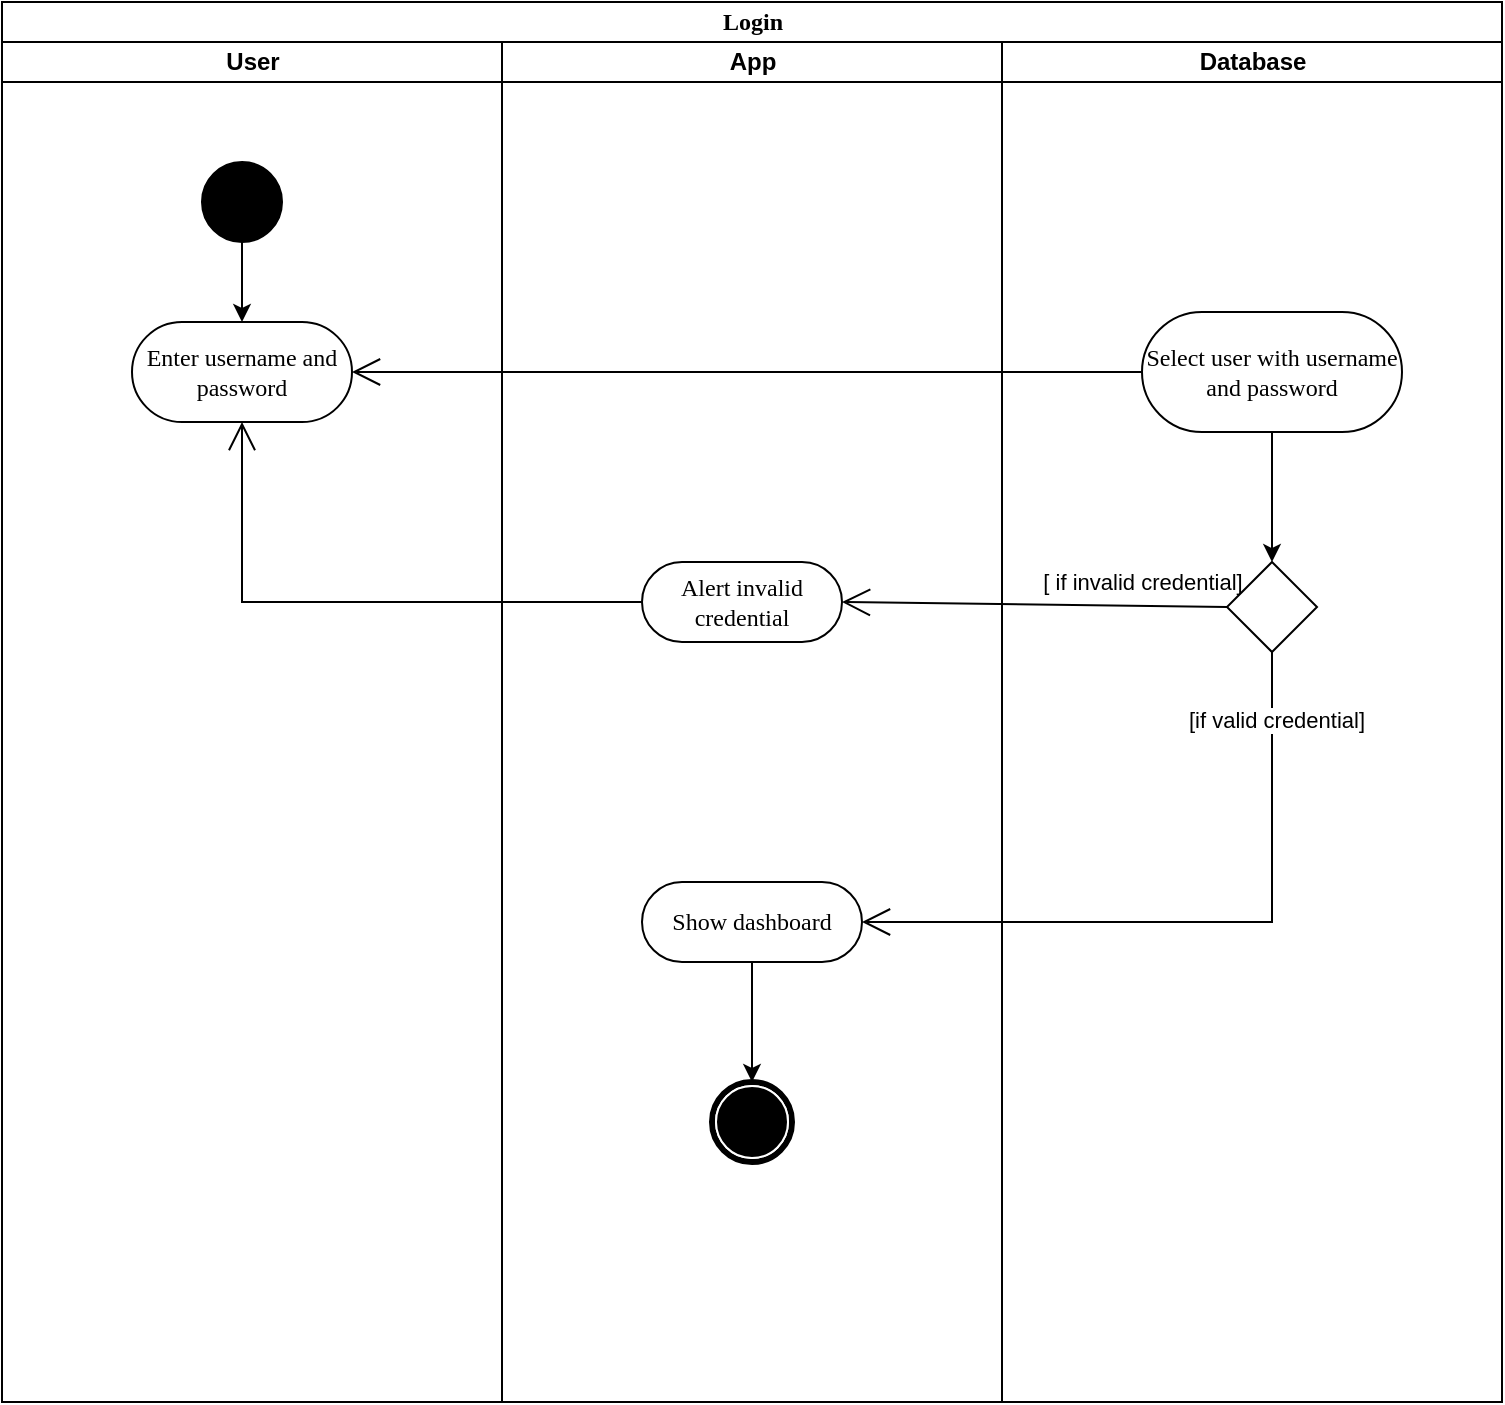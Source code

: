 <mxfile version="24.2.5" type="device">
  <diagram name="Page-1" id="0783ab3e-0a74-02c8-0abd-f7b4e66b4bec">
    <mxGraphModel dx="1434" dy="836" grid="1" gridSize="10" guides="1" tooltips="1" connect="1" arrows="1" fold="1" page="1" pageScale="1" pageWidth="850" pageHeight="1100" background="none" math="0" shadow="0">
      <root>
        <mxCell id="0" />
        <mxCell id="1" parent="0" />
        <mxCell id="1c1d494c118603dd-1" value="Login" style="swimlane;html=1;childLayout=stackLayout;startSize=20;rounded=0;shadow=0;comic=0;labelBackgroundColor=none;strokeWidth=1;fontFamily=Verdana;fontSize=12;align=center;" parent="1" vertex="1">
          <mxGeometry x="40" y="20" width="750" height="700" as="geometry" />
        </mxCell>
        <mxCell id="1c1d494c118603dd-2" value="User" style="swimlane;html=1;startSize=20;" parent="1c1d494c118603dd-1" vertex="1">
          <mxGeometry y="20" width="250" height="680" as="geometry" />
        </mxCell>
        <mxCell id="nzg0JUAqoiZTItfGek3r-26" style="edgeStyle=orthogonalEdgeStyle;rounded=0;orthogonalLoop=1;jettySize=auto;html=1;" edge="1" parent="1c1d494c118603dd-2" source="60571a20871a0731-4" target="60571a20871a0731-8">
          <mxGeometry relative="1" as="geometry" />
        </mxCell>
        <mxCell id="60571a20871a0731-4" value="" style="ellipse;whiteSpace=wrap;html=1;rounded=0;shadow=0;comic=0;labelBackgroundColor=none;strokeWidth=1;fillColor=#000000;fontFamily=Verdana;fontSize=12;align=center;" parent="1c1d494c118603dd-2" vertex="1">
          <mxGeometry x="100" y="60" width="40" height="40" as="geometry" />
        </mxCell>
        <mxCell id="60571a20871a0731-8" value="Enter username and password" style="rounded=1;whiteSpace=wrap;html=1;shadow=0;comic=0;labelBackgroundColor=none;strokeWidth=1;fontFamily=Verdana;fontSize=12;align=center;arcSize=50;" parent="1c1d494c118603dd-2" vertex="1">
          <mxGeometry x="65" y="140" width="110" height="50" as="geometry" />
        </mxCell>
        <mxCell id="1c1d494c118603dd-3" value="App" style="swimlane;html=1;startSize=20;" parent="1c1d494c118603dd-1" vertex="1">
          <mxGeometry x="250" y="20" width="250" height="680" as="geometry" />
        </mxCell>
        <mxCell id="nzg0JUAqoiZTItfGek3r-19" style="edgeStyle=orthogonalEdgeStyle;rounded=0;orthogonalLoop=1;jettySize=auto;html=1;" edge="1" parent="1c1d494c118603dd-3" source="nzg0JUAqoiZTItfGek3r-6" target="nzg0JUAqoiZTItfGek3r-8">
          <mxGeometry relative="1" as="geometry" />
        </mxCell>
        <mxCell id="nzg0JUAqoiZTItfGek3r-6" value="Show dashboard" style="rounded=1;whiteSpace=wrap;html=1;shadow=0;comic=0;labelBackgroundColor=none;strokeWidth=1;fontFamily=Verdana;fontSize=12;align=center;arcSize=50;" vertex="1" parent="1c1d494c118603dd-3">
          <mxGeometry x="70" y="420" width="110" height="40" as="geometry" />
        </mxCell>
        <mxCell id="nzg0JUAqoiZTItfGek3r-5" value="Alert invalid credential" style="rounded=1;whiteSpace=wrap;html=1;shadow=0;comic=0;labelBackgroundColor=none;strokeWidth=1;fontFamily=Verdana;fontSize=12;align=center;arcSize=50;" vertex="1" parent="1c1d494c118603dd-3">
          <mxGeometry x="70" y="260" width="100" height="40" as="geometry" />
        </mxCell>
        <mxCell id="nzg0JUAqoiZTItfGek3r-8" value="" style="shape=mxgraph.bpmn.shape;html=1;verticalLabelPosition=bottom;labelBackgroundColor=#ffffff;verticalAlign=top;perimeter=ellipsePerimeter;outline=end;symbol=terminate;rounded=0;shadow=0;comic=0;strokeWidth=1;fontFamily=Verdana;fontSize=12;align=center;" vertex="1" parent="1c1d494c118603dd-3">
          <mxGeometry x="105" y="520" width="40" height="40" as="geometry" />
        </mxCell>
        <mxCell id="nzg0JUAqoiZTItfGek3r-20" style="edgeStyle=orthogonalEdgeStyle;rounded=0;orthogonalLoop=1;jettySize=auto;html=1;exitX=0.5;exitY=1;exitDx=0;exitDy=0;" edge="1" parent="1c1d494c118603dd-3">
          <mxGeometry relative="1" as="geometry">
            <mxPoint x="120" y="600" as="sourcePoint" />
            <mxPoint x="120" y="600" as="targetPoint" />
          </mxGeometry>
        </mxCell>
        <mxCell id="nzg0JUAqoiZTItfGek3r-29" value="" style="endArrow=open;endFill=1;endSize=12;html=1;rounded=0;entryX=0.5;entryY=1;entryDx=0;entryDy=0;exitX=0;exitY=0.5;exitDx=0;exitDy=0;" edge="1" parent="1c1d494c118603dd-1" source="nzg0JUAqoiZTItfGek3r-5" target="60571a20871a0731-8">
          <mxGeometry width="160" relative="1" as="geometry">
            <mxPoint x="310" y="500" as="sourcePoint" />
            <mxPoint x="220" y="450" as="targetPoint" />
            <Array as="points">
              <mxPoint x="120" y="300" />
            </Array>
          </mxGeometry>
        </mxCell>
        <mxCell id="nzg0JUAqoiZTItfGek3r-30" value="" style="endArrow=open;endFill=1;endSize=12;html=1;rounded=0;entryX=1;entryY=0.5;entryDx=0;entryDy=0;exitX=0;exitY=0.5;exitDx=0;exitDy=0;" edge="1" parent="1c1d494c118603dd-1" source="nzg0JUAqoiZTItfGek3r-7" target="nzg0JUAqoiZTItfGek3r-5">
          <mxGeometry width="160" relative="1" as="geometry">
            <mxPoint x="610" y="300" as="sourcePoint" />
            <mxPoint x="600" y="390" as="targetPoint" />
          </mxGeometry>
        </mxCell>
        <mxCell id="nzg0JUAqoiZTItfGek3r-31" value="[ if invalid credential]" style="edgeLabel;html=1;align=center;verticalAlign=middle;resizable=0;points=[];" vertex="1" connectable="0" parent="nzg0JUAqoiZTItfGek3r-30">
          <mxGeometry x="-0.797" y="1" relative="1" as="geometry">
            <mxPoint x="-23" y="-13" as="offset" />
          </mxGeometry>
        </mxCell>
        <mxCell id="nzg0JUAqoiZTItfGek3r-32" value="" style="endArrow=open;endFill=1;endSize=12;html=1;rounded=0;exitX=0.5;exitY=1;exitDx=0;exitDy=0;entryX=1;entryY=0.5;entryDx=0;entryDy=0;" edge="1" parent="1c1d494c118603dd-1" source="nzg0JUAqoiZTItfGek3r-7" target="nzg0JUAqoiZTItfGek3r-6">
          <mxGeometry width="160" relative="1" as="geometry">
            <mxPoint x="300" y="320" as="sourcePoint" />
            <mxPoint x="460" y="320" as="targetPoint" />
            <Array as="points">
              <mxPoint x="635" y="460" />
            </Array>
          </mxGeometry>
        </mxCell>
        <mxCell id="nzg0JUAqoiZTItfGek3r-33" value="[if valid credential]" style="edgeLabel;html=1;align=center;verticalAlign=middle;resizable=0;points=[];" vertex="1" connectable="0" parent="nzg0JUAqoiZTItfGek3r-32">
          <mxGeometry x="-0.802" y="2" relative="1" as="geometry">
            <mxPoint as="offset" />
          </mxGeometry>
        </mxCell>
        <mxCell id="nzg0JUAqoiZTItfGek3r-1" value="Database" style="swimlane;html=1;startSize=20;" vertex="1" parent="1c1d494c118603dd-1">
          <mxGeometry x="500" y="20" width="250" height="680" as="geometry" />
        </mxCell>
        <mxCell id="nzg0JUAqoiZTItfGek3r-15" style="edgeStyle=orthogonalEdgeStyle;rounded=0;orthogonalLoop=1;jettySize=auto;html=1;" edge="1" parent="nzg0JUAqoiZTItfGek3r-1" source="1c1d494c118603dd-6" target="nzg0JUAqoiZTItfGek3r-7">
          <mxGeometry relative="1" as="geometry" />
        </mxCell>
        <mxCell id="1c1d494c118603dd-6" value="Select user with username and password" style="rounded=1;whiteSpace=wrap;html=1;shadow=0;comic=0;labelBackgroundColor=none;strokeWidth=1;fontFamily=Verdana;fontSize=12;align=center;arcSize=50;" parent="nzg0JUAqoiZTItfGek3r-1" vertex="1">
          <mxGeometry x="70" y="135" width="130" height="60" as="geometry" />
        </mxCell>
        <mxCell id="nzg0JUAqoiZTItfGek3r-7" value="" style="rhombus;whiteSpace=wrap;html=1;" vertex="1" parent="nzg0JUAqoiZTItfGek3r-1">
          <mxGeometry x="112.5" y="260" width="45" height="45" as="geometry" />
        </mxCell>
        <mxCell id="nzg0JUAqoiZTItfGek3r-34" value="" style="endArrow=open;endFill=1;endSize=12;html=1;rounded=0;exitX=0;exitY=0.5;exitDx=0;exitDy=0;entryX=1;entryY=0.5;entryDx=0;entryDy=0;" edge="1" parent="1c1d494c118603dd-1" source="1c1d494c118603dd-6" target="60571a20871a0731-8">
          <mxGeometry width="160" relative="1" as="geometry">
            <mxPoint x="320" y="190" as="sourcePoint" />
            <mxPoint x="480" y="190" as="targetPoint" />
          </mxGeometry>
        </mxCell>
      </root>
    </mxGraphModel>
  </diagram>
</mxfile>
